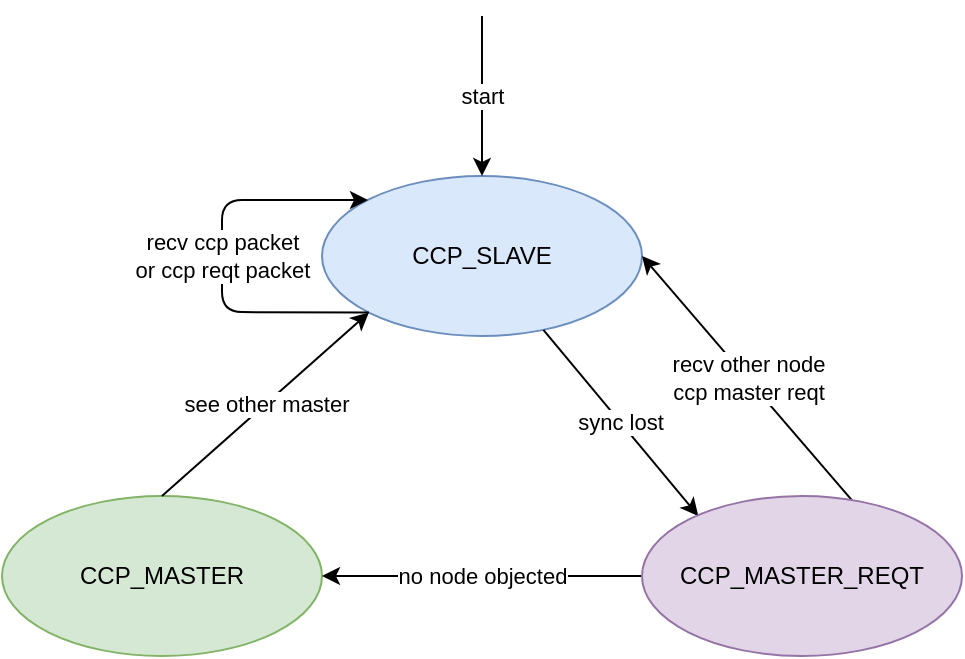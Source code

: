 <mxfile version="13.9.9" type="device"><diagram id="6HU7fBce9DtMDzPN7pzp" name="Page-1"><mxGraphModel dx="774" dy="487" grid="1" gridSize="10" guides="1" tooltips="1" connect="1" arrows="1" fold="1" page="1" pageScale="1" pageWidth="850" pageHeight="1100" math="0" shadow="0"><root><mxCell id="0"/><mxCell id="1" parent="0"/><mxCell id="l6gCDYhH3tu6F4K0rk2w-4" value="&lt;span&gt;CCP_MASTER&lt;/span&gt;" style="ellipse;whiteSpace=wrap;html=1;fillColor=#d5e8d4;strokeColor=#82b366;" parent="1" vertex="1"><mxGeometry x="200" y="480" width="160" height="80" as="geometry"/></mxCell><mxCell id="l6gCDYhH3tu6F4K0rk2w-5" value="&lt;span&gt;CCP_SLAVE&lt;/span&gt;" style="ellipse;whiteSpace=wrap;html=1;fillColor=#dae8fc;strokeColor=#6c8ebf;" parent="1" vertex="1"><mxGeometry x="360" y="320" width="160" height="80" as="geometry"/></mxCell><mxCell id="l6gCDYhH3tu6F4K0rk2w-6" value="see other master" style="endArrow=classic;html=1;entryX=0;entryY=1;entryDx=0;entryDy=0;exitX=0.5;exitY=0;exitDx=0;exitDy=0;" parent="1" source="l6gCDYhH3tu6F4K0rk2w-4" target="l6gCDYhH3tu6F4K0rk2w-5" edge="1"><mxGeometry width="50" height="50" relative="1" as="geometry"><mxPoint x="140" y="370" as="sourcePoint"/><mxPoint x="200" y="430" as="targetPoint"/><Array as="points"/></mxGeometry></mxCell><mxCell id="l6gCDYhH3tu6F4K0rk2w-8" value="sync lost" style="endArrow=classic;html=1;entryX=0.176;entryY=0.125;entryDx=0;entryDy=0;entryPerimeter=0;" parent="1" source="l6gCDYhH3tu6F4K0rk2w-5" target="G1iNKaYL74lVIr0ysC5g-1" edge="1"><mxGeometry width="50" height="50" relative="1" as="geometry"><mxPoint x="420" y="410" as="sourcePoint"/><mxPoint x="660" y="420" as="targetPoint"/><Array as="points"/></mxGeometry></mxCell><mxCell id="l6gCDYhH3tu6F4K0rk2w-9" value="start" style="endArrow=classic;html=1;" parent="1" target="l6gCDYhH3tu6F4K0rk2w-5" edge="1"><mxGeometry width="50" height="50" relative="1" as="geometry"><mxPoint x="440" y="240" as="sourcePoint"/><mxPoint x="350" y="480" as="targetPoint"/></mxGeometry></mxCell><mxCell id="G1iNKaYL74lVIr0ysC5g-2" value="no node objected" style="endArrow=classic;html=1;exitX=0;exitY=0.5;exitDx=0;exitDy=0;entryX=1;entryY=0.5;entryDx=0;entryDy=0;" edge="1" parent="1" source="G1iNKaYL74lVIr0ysC5g-1" target="l6gCDYhH3tu6F4K0rk2w-4"><mxGeometry width="50" height="50" relative="1" as="geometry"><mxPoint x="520" y="440" as="sourcePoint"/><mxPoint x="570" y="390" as="targetPoint"/></mxGeometry></mxCell><mxCell id="G1iNKaYL74lVIr0ysC5g-3" value="recv other node&lt;br&gt;ccp master reqt" style="endArrow=classic;html=1;exitX=0.659;exitY=0.034;exitDx=0;exitDy=0;entryX=1;entryY=0.5;entryDx=0;entryDy=0;exitPerimeter=0;" edge="1" parent="1" source="G1iNKaYL74lVIr0ysC5g-1" target="l6gCDYhH3tu6F4K0rk2w-5"><mxGeometry width="50" height="50" relative="1" as="geometry"><mxPoint x="580" y="450" as="sourcePoint"/><mxPoint x="630" y="400" as="targetPoint"/></mxGeometry></mxCell><mxCell id="G1iNKaYL74lVIr0ysC5g-1" value="&lt;span&gt;CCP_MASTER_REQT&lt;br&gt;&lt;/span&gt;" style="ellipse;whiteSpace=wrap;html=1;fillColor=#e1d5e7;strokeColor=#9673a6;" vertex="1" parent="1"><mxGeometry x="520" y="480" width="160" height="80" as="geometry"/></mxCell><mxCell id="G1iNKaYL74lVIr0ysC5g-4" value="recv ccp packet&lt;br&gt;or ccp reqt packet" style="endArrow=classic;html=1;exitX=0;exitY=1;exitDx=0;exitDy=0;" edge="1" parent="1" source="l6gCDYhH3tu6F4K0rk2w-5"><mxGeometry width="50" height="50" relative="1" as="geometry"><mxPoint x="470" y="410" as="sourcePoint"/><mxPoint x="383" y="332" as="targetPoint"/><Array as="points"><mxPoint x="310" y="388"/><mxPoint x="310" y="332"/></Array></mxGeometry></mxCell></root></mxGraphModel></diagram></mxfile>